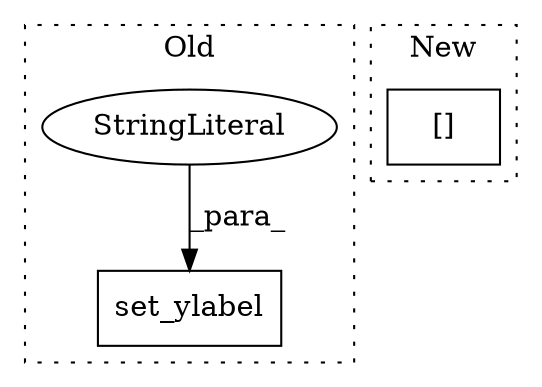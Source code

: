 digraph G {
subgraph cluster0 {
1 [label="set_ylabel" a="32" s="1210,1244" l="11,1" shape="box"];
3 [label="StringLiteral" a="45" s="1221" l="23" shape="ellipse"];
label = "Old";
style="dotted";
}
subgraph cluster1 {
2 [label="[]" a="2" s="1049,1056" l="6,1" shape="box"];
label = "New";
style="dotted";
}
3 -> 1 [label="_para_"];
}